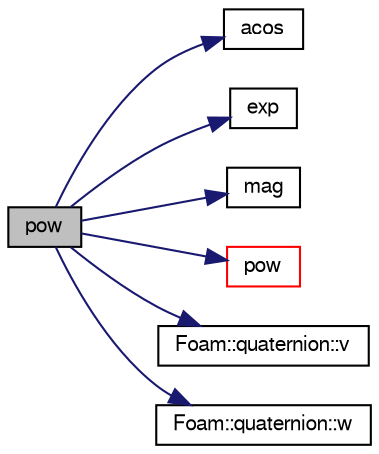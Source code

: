 digraph "pow"
{
  bgcolor="transparent";
  edge [fontname="FreeSans",fontsize="10",labelfontname="FreeSans",labelfontsize="10"];
  node [fontname="FreeSans",fontsize="10",shape=record];
  rankdir="LR";
  Node119782 [label="pow",height=0.2,width=0.4,color="black", fillcolor="grey75", style="filled", fontcolor="black"];
  Node119782 -> Node119783 [color="midnightblue",fontsize="10",style="solid",fontname="FreeSans"];
  Node119783 [label="acos",height=0.2,width=0.4,color="black",URL="$a21124.html#af1788b4e662ef398105742fd8bc861fc"];
  Node119782 -> Node119784 [color="midnightblue",fontsize="10",style="solid",fontname="FreeSans"];
  Node119784 [label="exp",height=0.2,width=0.4,color="black",URL="$a21124.html#a12bca6c677fcf0977532179c3cb9bb89"];
  Node119782 -> Node119785 [color="midnightblue",fontsize="10",style="solid",fontname="FreeSans"];
  Node119785 [label="mag",height=0.2,width=0.4,color="black",URL="$a21124.html#a929da2a3fdcf3dacbbe0487d3a330dae"];
  Node119782 -> Node119786 [color="midnightblue",fontsize="10",style="solid",fontname="FreeSans"];
  Node119786 [label="pow",height=0.2,width=0.4,color="red",URL="$a21124.html#a7500c8e9d27a442adc75e287de074c7c"];
  Node119782 -> Node119790 [color="midnightblue",fontsize="10",style="solid",fontname="FreeSans"];
  Node119790 [label="Foam::quaternion::v",height=0.2,width=0.4,color="black",URL="$a28130.html#a0b28d9569e4deded6b9ae485461d0b04",tooltip="Vector part of the quaternion ( = axis of rotation) "];
  Node119782 -> Node119791 [color="midnightblue",fontsize="10",style="solid",fontname="FreeSans"];
  Node119791 [label="Foam::quaternion::w",height=0.2,width=0.4,color="black",URL="$a28130.html#a65b3f9bfe6acd8b71cefd575fab0d05c",tooltip="Scalar part of the quaternion ( = cos(theta/2) for rotation) "];
}
